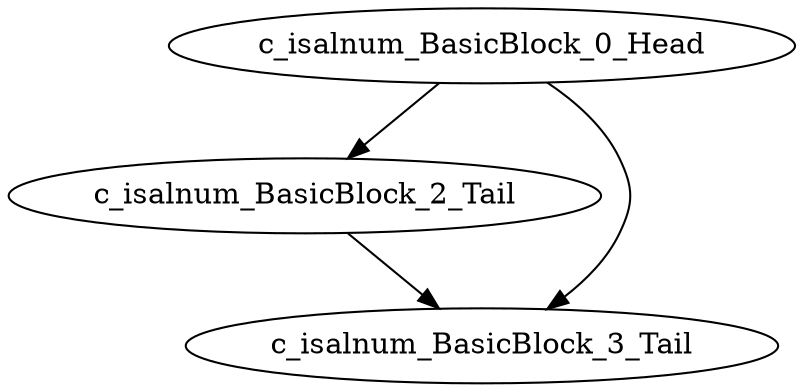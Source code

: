digraph G {
    "c_isalnum_BasicBlock_2_Tail" -> "c_isalnum_BasicBlock_3_Tail"
    "c_isalnum_BasicBlock_0_Head" -> "c_isalnum_BasicBlock_3_Tail"
    "c_isalnum_BasicBlock_0_Head" -> "c_isalnum_BasicBlock_2_Tail"
}
